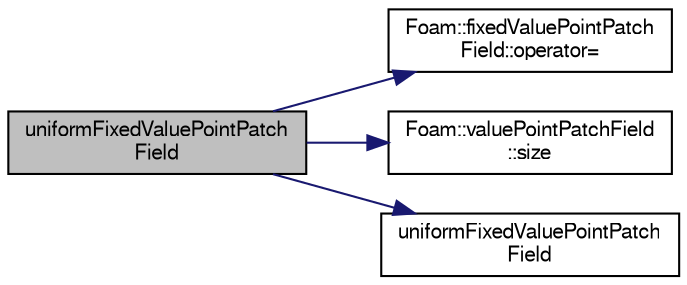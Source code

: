 digraph "uniformFixedValuePointPatchField"
{
  bgcolor="transparent";
  edge [fontname="FreeSans",fontsize="10",labelfontname="FreeSans",labelfontsize="10"];
  node [fontname="FreeSans",fontsize="10",shape=record];
  rankdir="LR";
  Node4 [label="uniformFixedValuePointPatch\lField",height=0.2,width=0.4,color="black", fillcolor="grey75", style="filled", fontcolor="black"];
  Node4 -> Node5 [color="midnightblue",fontsize="10",style="solid",fontname="FreeSans"];
  Node5 [label="Foam::fixedValuePointPatch\lField::operator=",height=0.2,width=0.4,color="black",URL="$a26570.html#adb8a2fca0626660030d39f34059a7c02"];
  Node4 -> Node6 [color="midnightblue",fontsize="10",style="solid",fontname="FreeSans"];
  Node6 [label="Foam::valuePointPatchField\l::size",height=0.2,width=0.4,color="black",URL="$a26574.html#a9facbf0a118d395c89884e45a5ca4e4b",tooltip="Return size. "];
  Node4 -> Node7 [color="midnightblue",fontsize="10",style="solid",fontname="FreeSans"];
  Node7 [label="uniformFixedValuePointPatch\lField",height=0.2,width=0.4,color="black",URL="$a26634.html#a1587d4eb0574d8a00a34792171e5c7a0",tooltip="Construct from patch and internal field. "];
}
